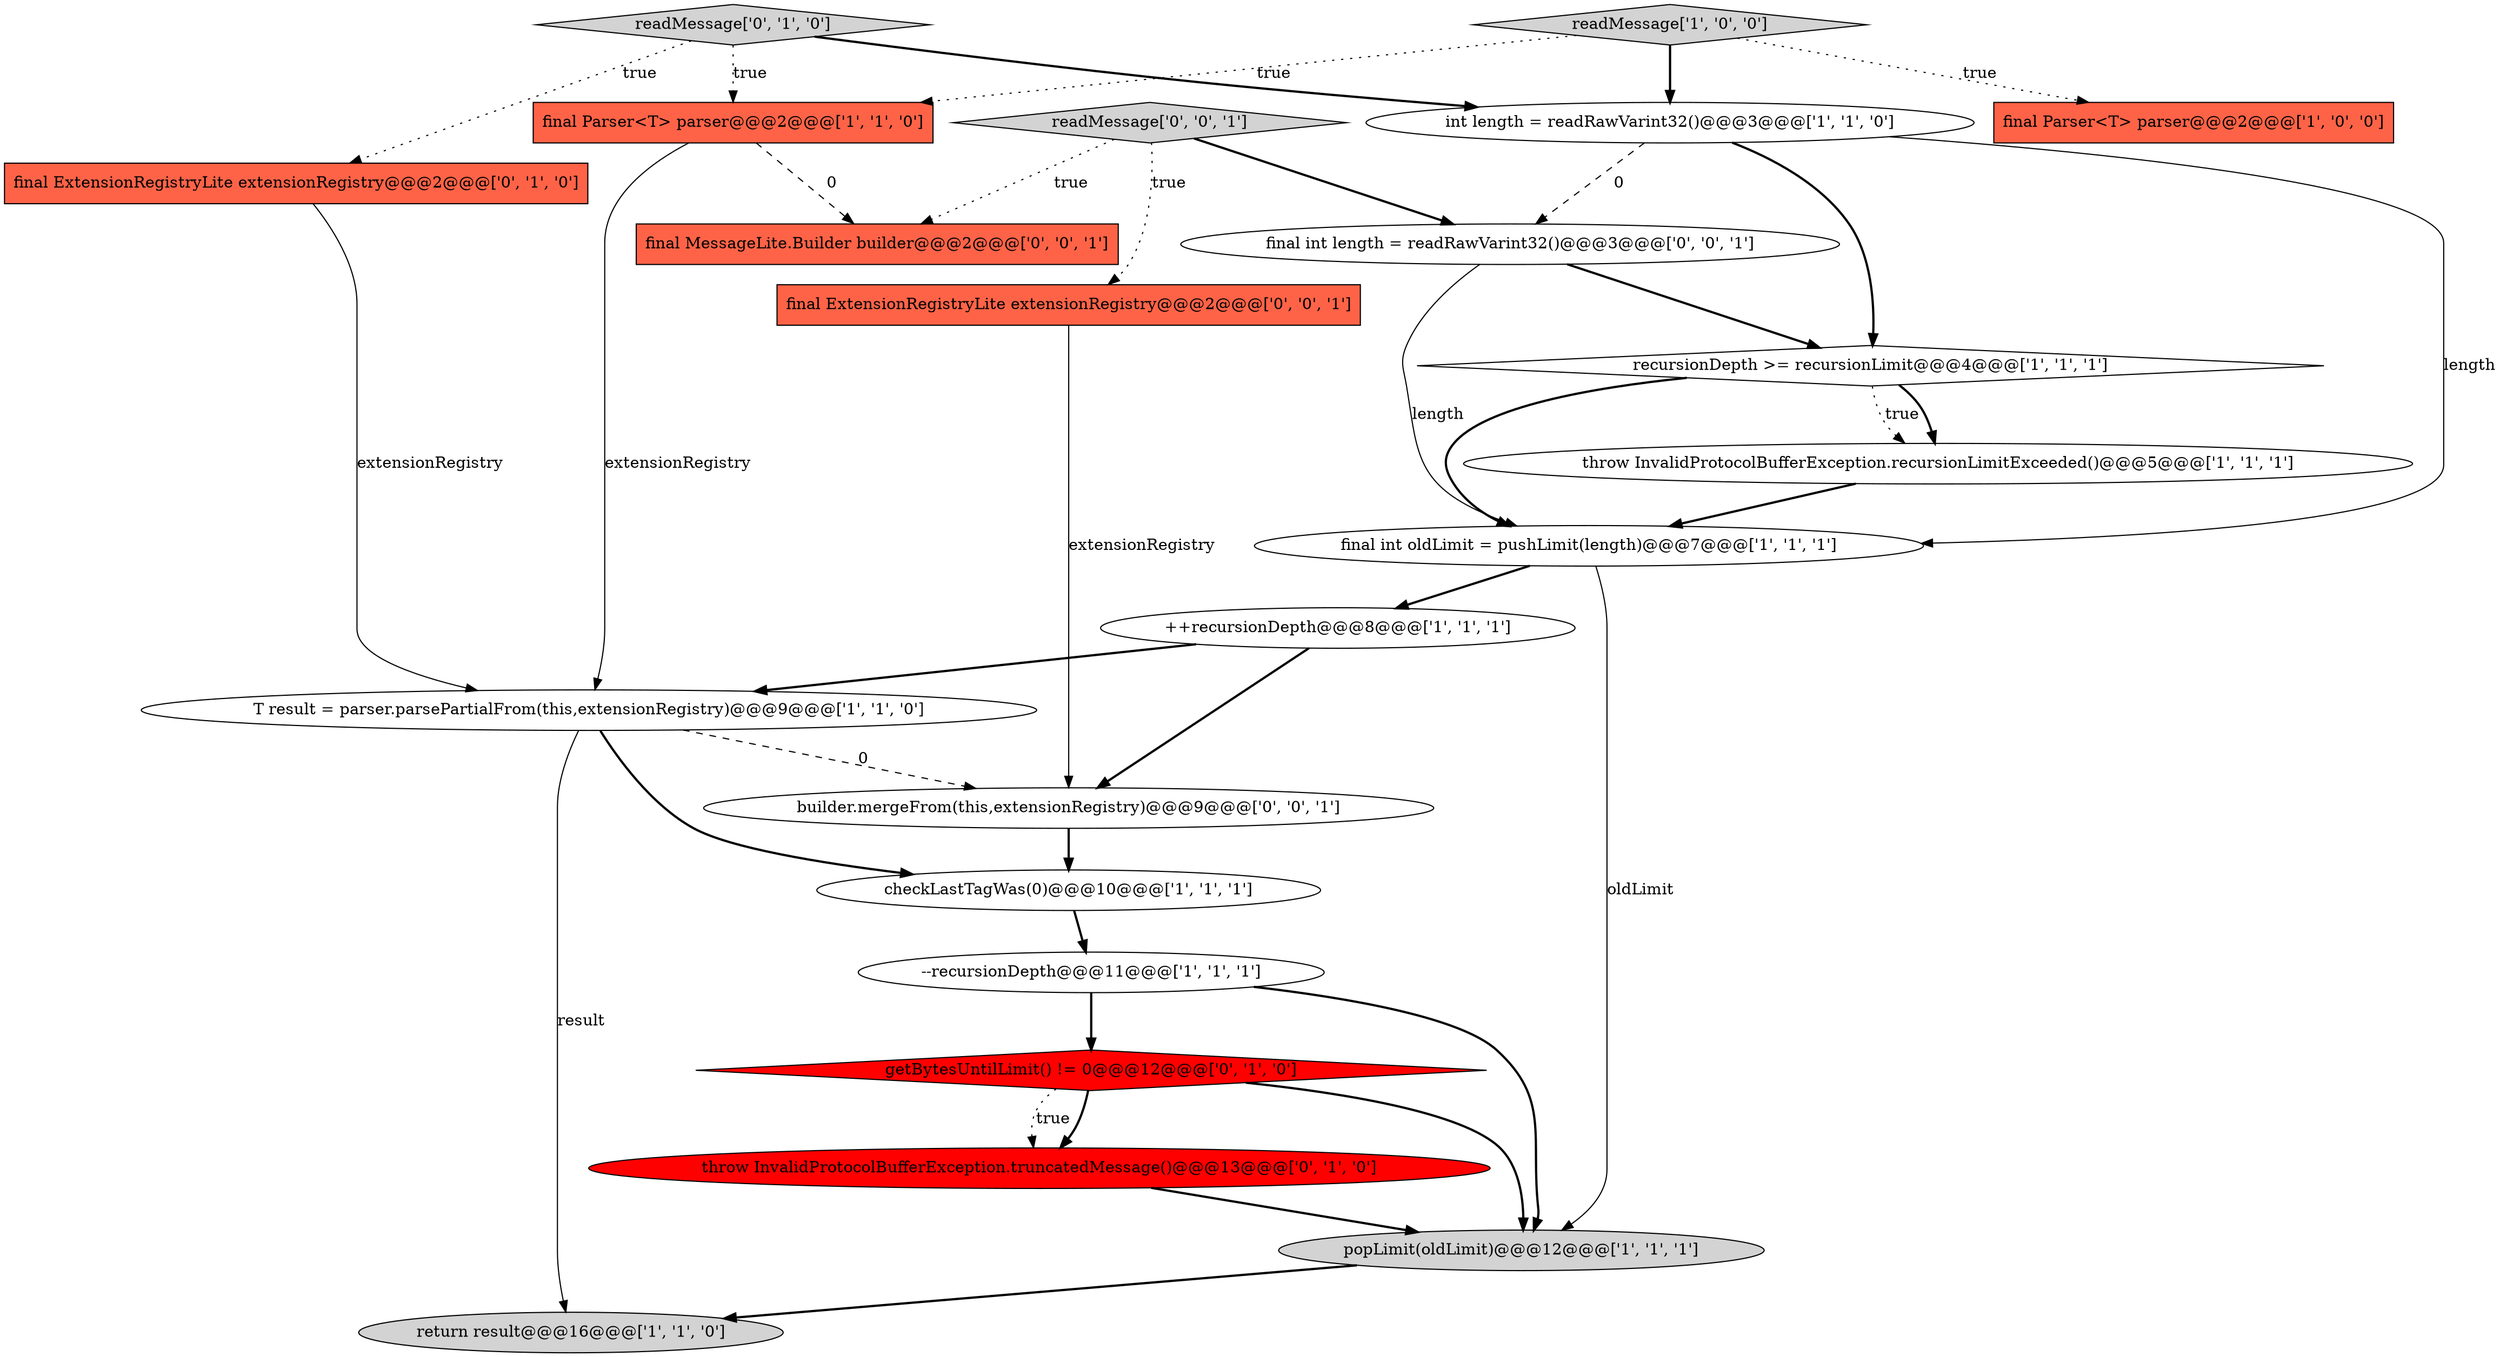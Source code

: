 digraph {
4 [style = filled, label = "return result@@@16@@@['1', '1', '0']", fillcolor = lightgray, shape = ellipse image = "AAA0AAABBB1BBB"];
21 [style = filled, label = "final int length = readRawVarint32()@@@3@@@['0', '0', '1']", fillcolor = white, shape = ellipse image = "AAA0AAABBB3BBB"];
9 [style = filled, label = "readMessage['1', '0', '0']", fillcolor = lightgray, shape = diamond image = "AAA0AAABBB1BBB"];
6 [style = filled, label = "final int oldLimit = pushLimit(length)@@@7@@@['1', '1', '1']", fillcolor = white, shape = ellipse image = "AAA0AAABBB1BBB"];
12 [style = filled, label = "int length = readRawVarint32()@@@3@@@['1', '1', '0']", fillcolor = white, shape = ellipse image = "AAA0AAABBB1BBB"];
5 [style = filled, label = "final Parser<T> parser@@@2@@@['1', '1', '0']", fillcolor = tomato, shape = box image = "AAA0AAABBB1BBB"];
19 [style = filled, label = "readMessage['0', '0', '1']", fillcolor = lightgray, shape = diamond image = "AAA0AAABBB3BBB"];
11 [style = filled, label = "T result = parser.parsePartialFrom(this,extensionRegistry)@@@9@@@['1', '1', '0']", fillcolor = white, shape = ellipse image = "AAA0AAABBB1BBB"];
3 [style = filled, label = "recursionDepth >= recursionLimit@@@4@@@['1', '1', '1']", fillcolor = white, shape = diamond image = "AAA0AAABBB1BBB"];
20 [style = filled, label = "final MessageLite.Builder builder@@@2@@@['0', '0', '1']", fillcolor = tomato, shape = box image = "AAA0AAABBB3BBB"];
0 [style = filled, label = "final Parser<T> parser@@@2@@@['1', '0', '0']", fillcolor = tomato, shape = box image = "AAA0AAABBB1BBB"];
1 [style = filled, label = "popLimit(oldLimit)@@@12@@@['1', '1', '1']", fillcolor = lightgray, shape = ellipse image = "AAA0AAABBB1BBB"];
7 [style = filled, label = "--recursionDepth@@@11@@@['1', '1', '1']", fillcolor = white, shape = ellipse image = "AAA0AAABBB1BBB"];
15 [style = filled, label = "throw InvalidProtocolBufferException.truncatedMessage()@@@13@@@['0', '1', '0']", fillcolor = red, shape = ellipse image = "AAA1AAABBB2BBB"];
10 [style = filled, label = "throw InvalidProtocolBufferException.recursionLimitExceeded()@@@5@@@['1', '1', '1']", fillcolor = white, shape = ellipse image = "AAA0AAABBB1BBB"];
8 [style = filled, label = "checkLastTagWas(0)@@@10@@@['1', '1', '1']", fillcolor = white, shape = ellipse image = "AAA0AAABBB1BBB"];
16 [style = filled, label = "getBytesUntilLimit() != 0@@@12@@@['0', '1', '0']", fillcolor = red, shape = diamond image = "AAA1AAABBB2BBB"];
18 [style = filled, label = "final ExtensionRegistryLite extensionRegistry@@@2@@@['0', '0', '1']", fillcolor = tomato, shape = box image = "AAA0AAABBB3BBB"];
2 [style = filled, label = "++recursionDepth@@@8@@@['1', '1', '1']", fillcolor = white, shape = ellipse image = "AAA0AAABBB1BBB"];
17 [style = filled, label = "builder.mergeFrom(this,extensionRegistry)@@@9@@@['0', '0', '1']", fillcolor = white, shape = ellipse image = "AAA0AAABBB3BBB"];
14 [style = filled, label = "readMessage['0', '1', '0']", fillcolor = lightgray, shape = diamond image = "AAA0AAABBB2BBB"];
13 [style = filled, label = "final ExtensionRegistryLite extensionRegistry@@@2@@@['0', '1', '0']", fillcolor = tomato, shape = box image = "AAA0AAABBB2BBB"];
2->17 [style = bold, label=""];
17->8 [style = bold, label=""];
16->15 [style = bold, label=""];
5->11 [style = solid, label="extensionRegistry"];
1->4 [style = bold, label=""];
9->0 [style = dotted, label="true"];
7->1 [style = bold, label=""];
19->20 [style = dotted, label="true"];
21->6 [style = solid, label="length"];
3->10 [style = dotted, label="true"];
11->4 [style = solid, label="result"];
19->18 [style = dotted, label="true"];
3->6 [style = bold, label=""];
12->6 [style = solid, label="length"];
11->17 [style = dashed, label="0"];
10->6 [style = bold, label=""];
12->21 [style = dashed, label="0"];
14->13 [style = dotted, label="true"];
8->7 [style = bold, label=""];
5->20 [style = dashed, label="0"];
6->2 [style = bold, label=""];
3->10 [style = bold, label=""];
18->17 [style = solid, label="extensionRegistry"];
9->5 [style = dotted, label="true"];
14->5 [style = dotted, label="true"];
6->1 [style = solid, label="oldLimit"];
16->1 [style = bold, label=""];
14->12 [style = bold, label=""];
7->16 [style = bold, label=""];
11->8 [style = bold, label=""];
13->11 [style = solid, label="extensionRegistry"];
12->3 [style = bold, label=""];
9->12 [style = bold, label=""];
2->11 [style = bold, label=""];
21->3 [style = bold, label=""];
16->15 [style = dotted, label="true"];
15->1 [style = bold, label=""];
19->21 [style = bold, label=""];
}
